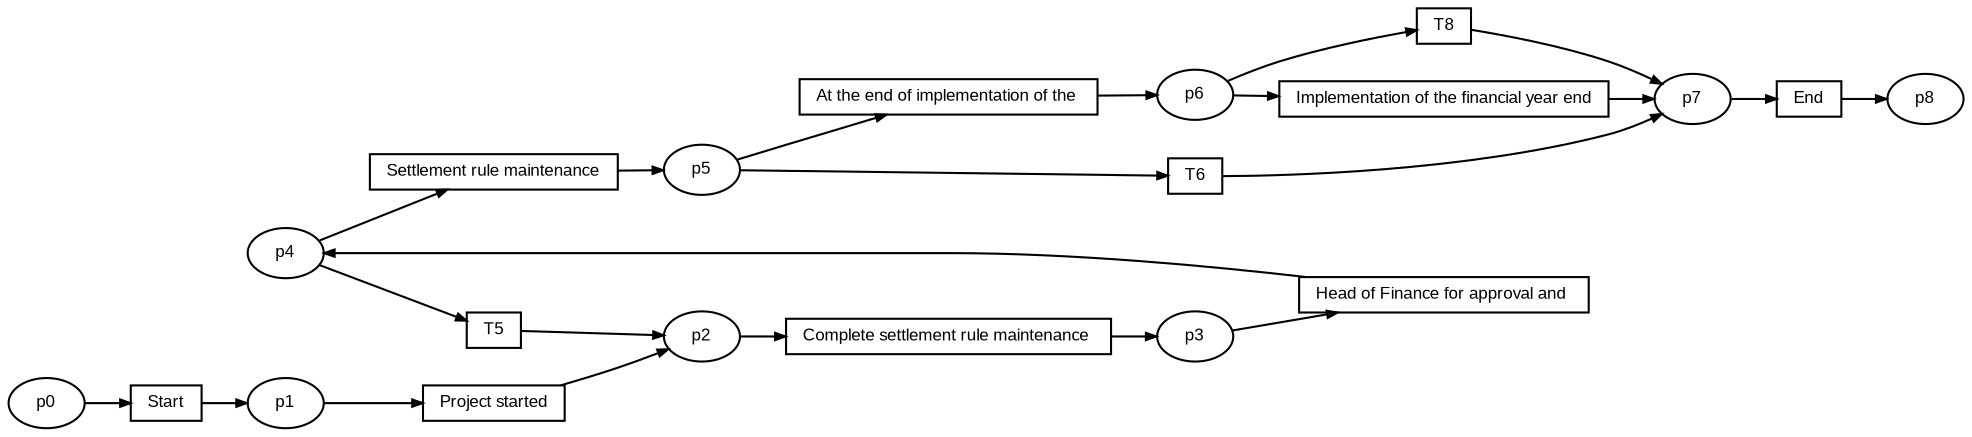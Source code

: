 digraph G {ranksep=".3"; fontsize="8"; remincross=true; margin="0.0,0.0"; fontname="Arial";rankdir="LR"; 
edge [arrowsize="0.5"];
node [height=".2",width=".2",fontname="Arial",fontsize="8"];
t0 [shape="box",label="T8"];
t1 [shape="box",label="At the end of implementation of the "];
t2 [shape="box",label="T6"];
t3 [shape="box",label="T5"];
t4 [shape="box",label="Settlement rule maintenance"];
t5 [shape="box",label="Head of Finance for approval and "];
t6 [shape="box",label="Complete settlement rule maintenance "];
t7 [shape="box",label="End"];
t8 [shape="box",label="Project started"];
t9 [shape="box",label="Start"];
t10 [shape="box",label="Implementation of the financial year end"];
p0 [shape="oval",label="p4"];
p1 [shape="oval",label="p3"];
p2 [shape="oval",label="p2"];
p3 [shape="oval",label="p1"];
p4 [shape="oval",label="p0"];
p5 [shape="oval",label="p8"];
p6 [shape="oval",label="p7"];
p7 [shape="oval",label="p6"];
p8 [shape="oval",label="p5"];
t8 -> p2[label=""];
p1 -> t5[label=""];
t6 -> p1[label=""];
t10 -> p6[label=""];
t2 -> p6[label=""];
p6 -> t7[label=""];
p4 -> t9[label=""];
p7 -> t0[label=""];
t1 -> p7[label=""];
t9 -> p3[label=""];
p7 -> t10[label=""];
t0 -> p6[label=""];
p0 -> t4[label=""];
t5 -> p0[label=""];
p0 -> t3[label=""];
t4 -> p8[label=""];
p8 -> t2[label=""];
t3 -> p2[label=""];
p8 -> t1[label=""];
p3 -> t8[label=""];
t7 -> p5[label=""];
p2 -> t6[label=""];
}
